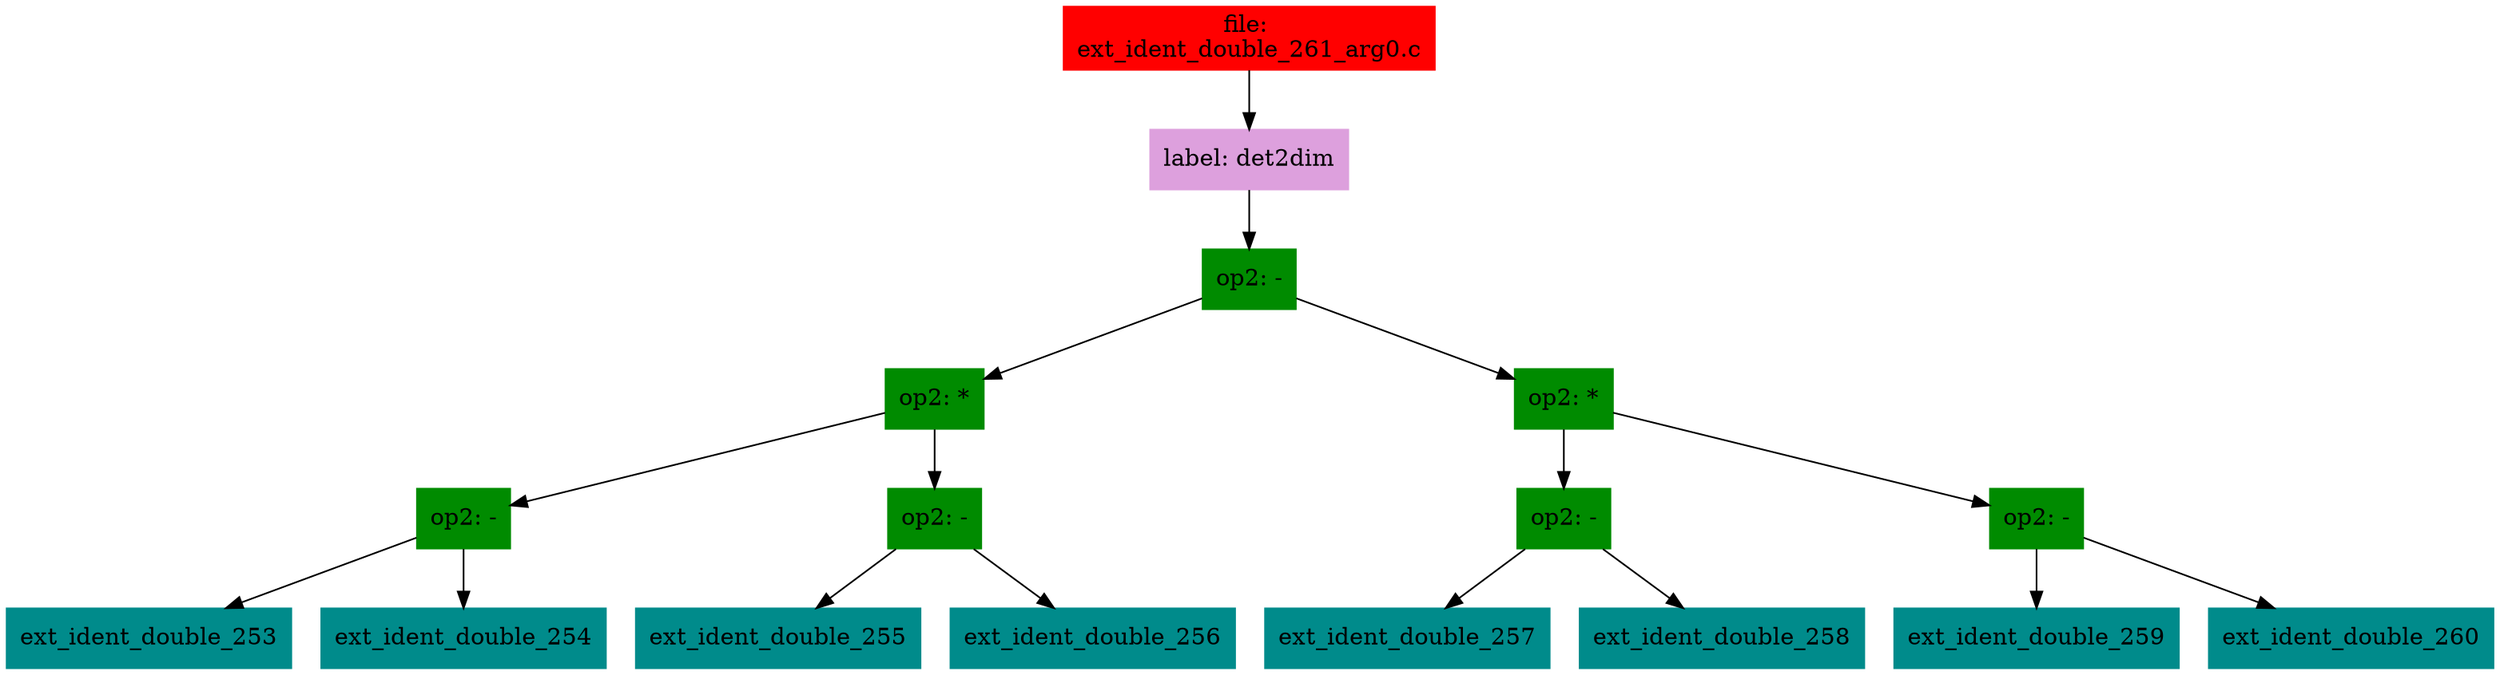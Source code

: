 digraph G {
node [shape=box]

0 [label="file: 
ext_ident_double_261_arg0.c",color=red, style=filled]
1 [label="label: det2dim",color=plum, style=filled]
0 -> 1
2 [label="op2: -",color=green4, style=filled]
1 -> 2
3 [label="op2: *",color=green4, style=filled]
2 -> 3
4 [label="op2: -",color=green4, style=filled]
3 -> 4
5 [label="ext_ident_double_253",color=cyan4, style=filled]
4 -> 5
10 [label="ext_ident_double_254",color=cyan4, style=filled]
4 -> 10
15 [label="op2: -",color=green4, style=filled]
3 -> 15
16 [label="ext_ident_double_255",color=cyan4, style=filled]
15 -> 16
23 [label="ext_ident_double_256",color=cyan4, style=filled]
15 -> 23
30 [label="op2: *",color=green4, style=filled]
2 -> 30
31 [label="op2: -",color=green4, style=filled]
30 -> 31
32 [label="ext_ident_double_257",color=cyan4, style=filled]
31 -> 32
39 [label="ext_ident_double_258",color=cyan4, style=filled]
31 -> 39
46 [label="op2: -",color=green4, style=filled]
30 -> 46
47 [label="ext_ident_double_259",color=cyan4, style=filled]
46 -> 47
52 [label="ext_ident_double_260",color=cyan4, style=filled]
46 -> 52


}

